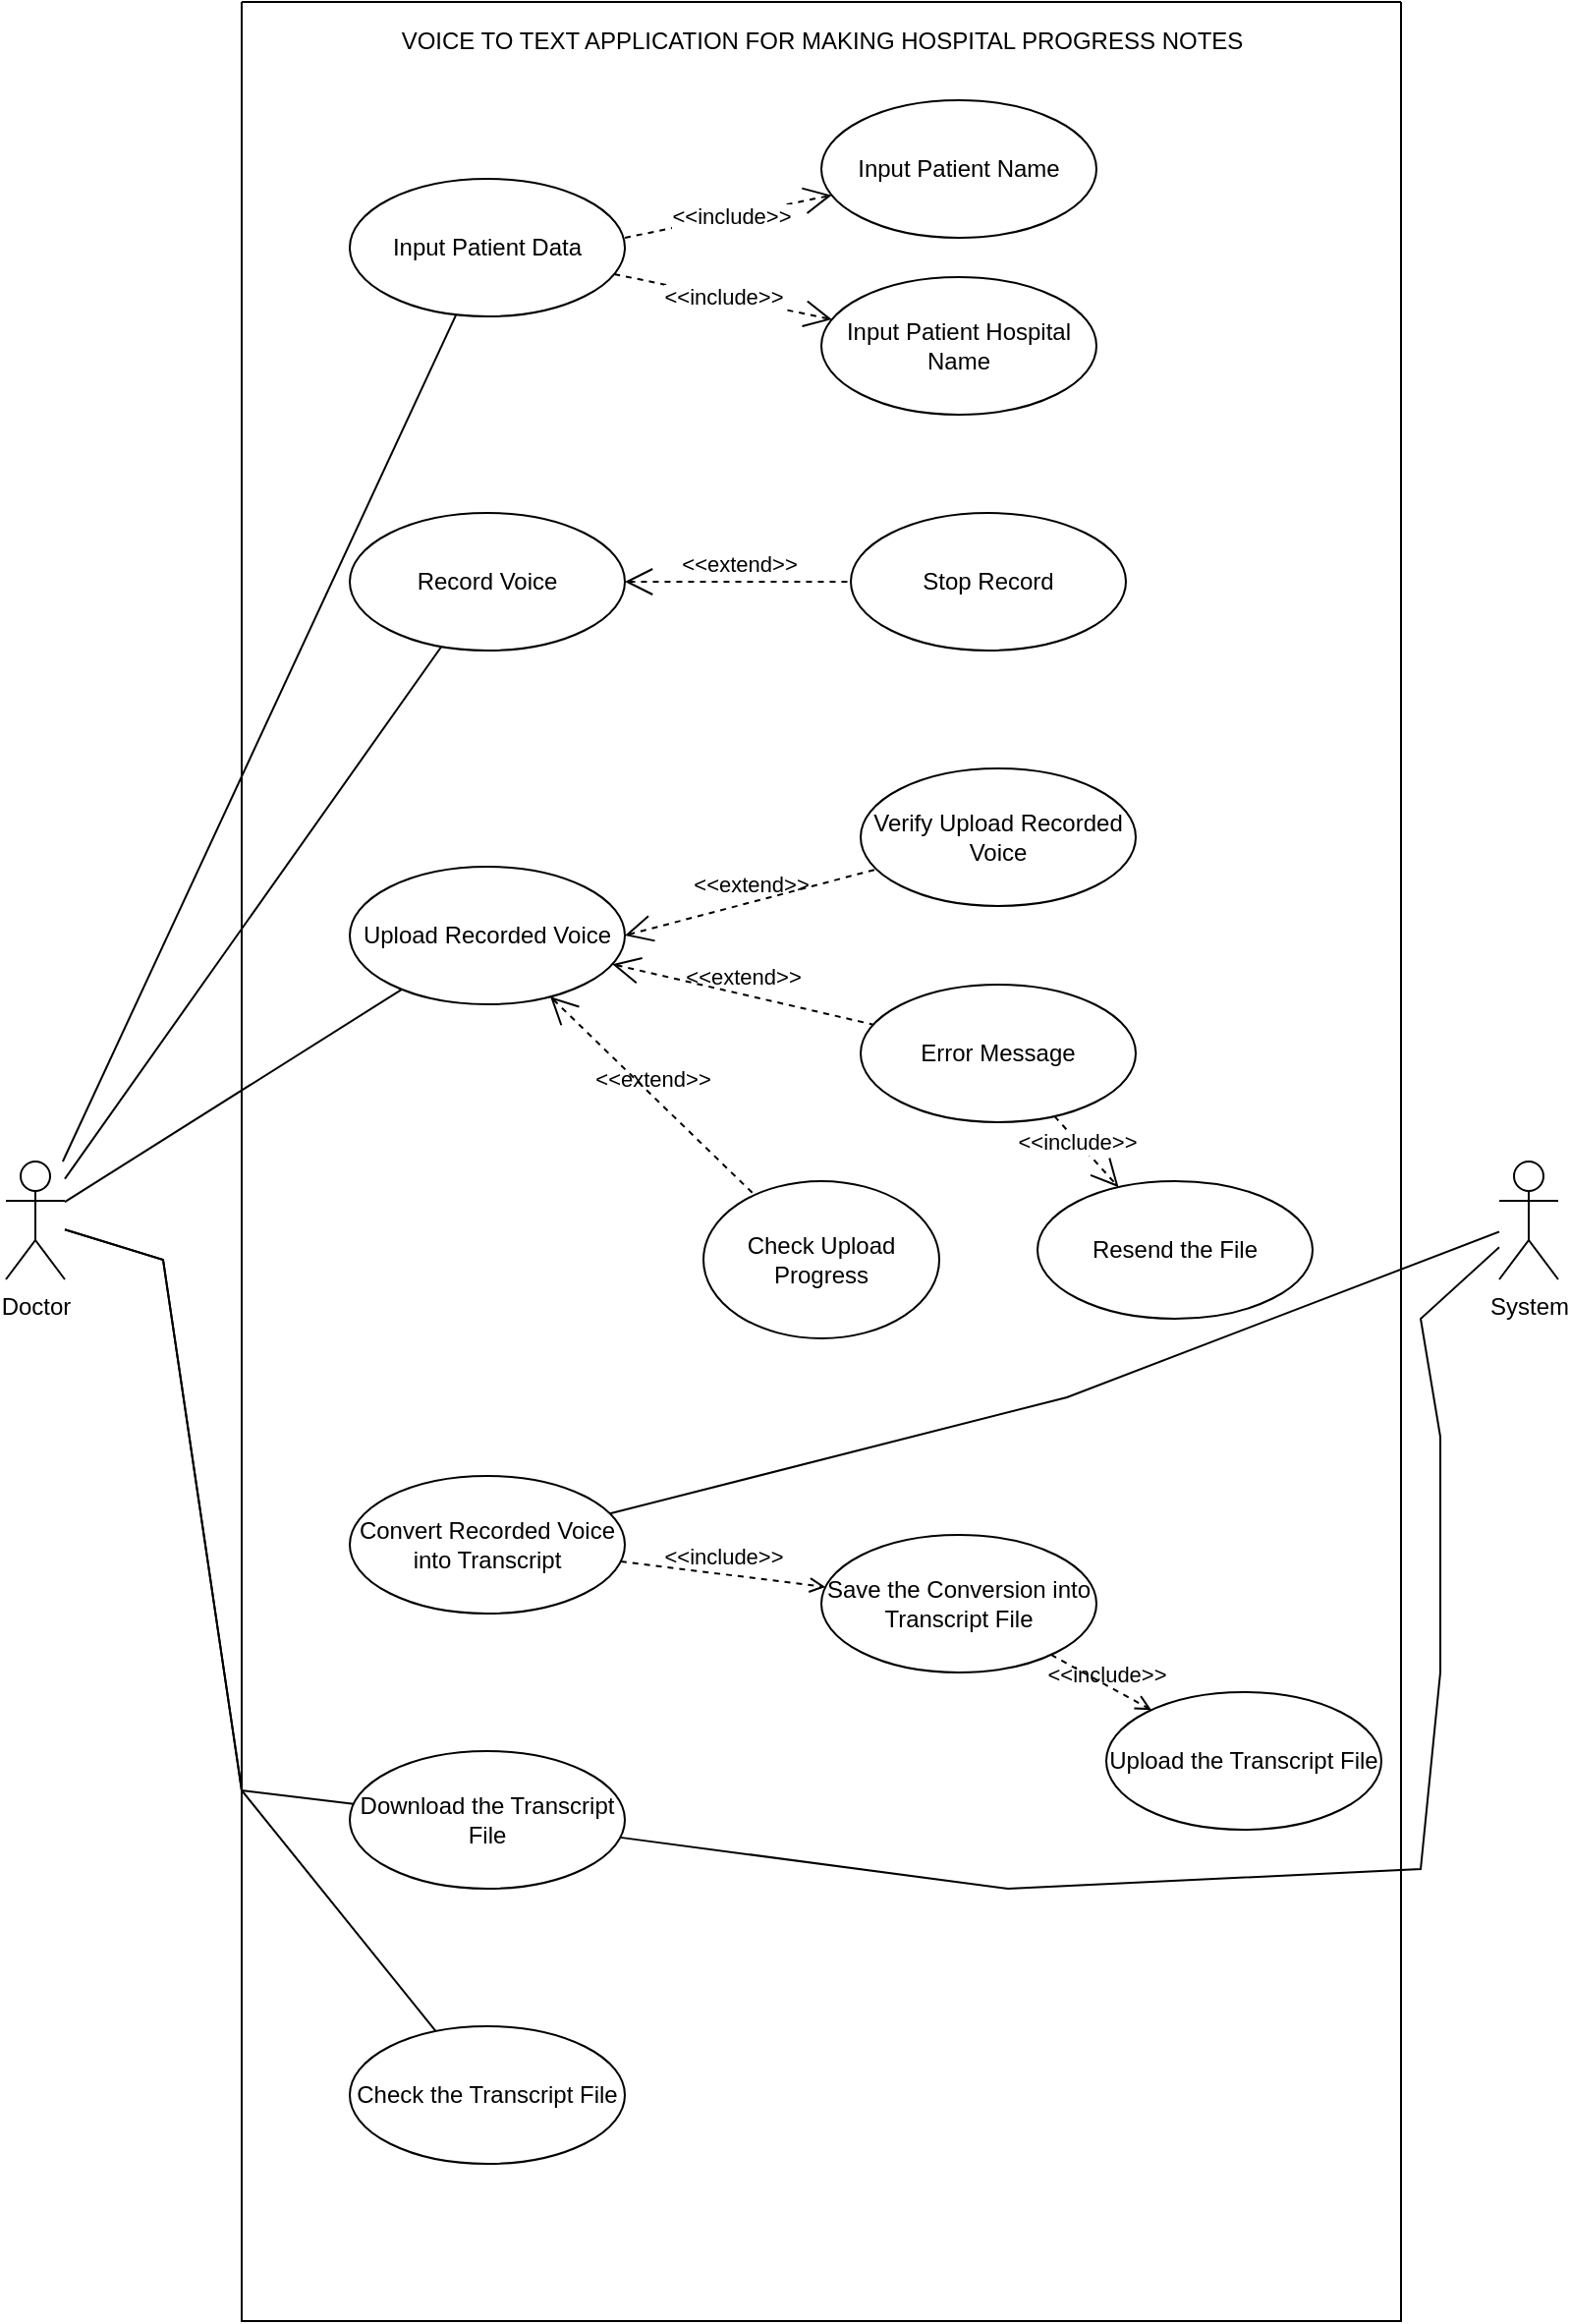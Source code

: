 <mxfile version="19.0.0" type="github">
  <diagram id="FMXjQB1aIxB4md0HR3l6" name="Page-1">
    <mxGraphModel dx="702" dy="761" grid="1" gridSize="10" guides="1" tooltips="1" connect="1" arrows="1" fold="1" page="1" pageScale="1" pageWidth="850" pageHeight="1100" math="0" shadow="0">
      <root>
        <mxCell id="0" />
        <mxCell id="1" parent="0" />
        <mxCell id="12ZCaDhA3wb4f9CBfFdF-1" value="" style="swimlane;startSize=0;" parent="1" vertex="1">
          <mxGeometry x="130" y="70" width="590" height="1180" as="geometry" />
        </mxCell>
        <mxCell id="kOYGMovy5z7fQG_Vj6xM-1" value="VOICE TO TEXT APPLICATION FOR MAKING HOSPITAL PROGRESS NOTES" style="text;html=1;align=center;verticalAlign=middle;resizable=0;points=[];autosize=1;strokeColor=none;fillColor=none;" vertex="1" parent="12ZCaDhA3wb4f9CBfFdF-1">
          <mxGeometry x="75" y="10" width="440" height="20" as="geometry" />
        </mxCell>
        <mxCell id="kOYGMovy5z7fQG_Vj6xM-4" value="&lt;span style=&quot;&quot;&gt;Record Voice&lt;/span&gt;" style="ellipse;whiteSpace=wrap;html=1;" vertex="1" parent="12ZCaDhA3wb4f9CBfFdF-1">
          <mxGeometry x="55" y="260" width="140" height="70" as="geometry" />
        </mxCell>
        <mxCell id="kOYGMovy5z7fQG_Vj6xM-5" value="Input Patient Data" style="ellipse;whiteSpace=wrap;html=1;" vertex="1" parent="12ZCaDhA3wb4f9CBfFdF-1">
          <mxGeometry x="55" y="90" width="140" height="70" as="geometry" />
        </mxCell>
        <mxCell id="kOYGMovy5z7fQG_Vj6xM-6" value="Input Patient Name" style="ellipse;whiteSpace=wrap;html=1;" vertex="1" parent="12ZCaDhA3wb4f9CBfFdF-1">
          <mxGeometry x="295" y="50" width="140" height="70" as="geometry" />
        </mxCell>
        <mxCell id="kOYGMovy5z7fQG_Vj6xM-7" value="Input Patient Hospital Name" style="ellipse;whiteSpace=wrap;html=1;" vertex="1" parent="12ZCaDhA3wb4f9CBfFdF-1">
          <mxGeometry x="295" y="140" width="140" height="70" as="geometry" />
        </mxCell>
        <mxCell id="kOYGMovy5z7fQG_Vj6xM-11" value="&amp;lt;&amp;lt;include&amp;gt;&amp;gt;" style="endArrow=open;endSize=12;dashed=1;html=1;rounded=0;" edge="1" parent="12ZCaDhA3wb4f9CBfFdF-1" target="kOYGMovy5z7fQG_Vj6xM-6">
          <mxGeometry x="0.034" width="160" relative="1" as="geometry">
            <mxPoint x="195" y="120" as="sourcePoint" />
            <mxPoint x="355" y="120" as="targetPoint" />
            <mxPoint as="offset" />
          </mxGeometry>
        </mxCell>
        <mxCell id="kOYGMovy5z7fQG_Vj6xM-12" value="&amp;lt;&amp;lt;include&amp;gt;&amp;gt;" style="endArrow=open;endSize=12;dashed=1;html=1;rounded=0;" edge="1" parent="12ZCaDhA3wb4f9CBfFdF-1" source="kOYGMovy5z7fQG_Vj6xM-5" target="kOYGMovy5z7fQG_Vj6xM-7">
          <mxGeometry x="-0.001" width="160" relative="1" as="geometry">
            <mxPoint x="205" y="140" as="sourcePoint" />
            <mxPoint x="365" y="140" as="targetPoint" />
            <mxPoint as="offset" />
          </mxGeometry>
        </mxCell>
        <mxCell id="kOYGMovy5z7fQG_Vj6xM-13" value="Upload Recorded Voice" style="ellipse;whiteSpace=wrap;html=1;" vertex="1" parent="12ZCaDhA3wb4f9CBfFdF-1">
          <mxGeometry x="55" y="440" width="140" height="70" as="geometry" />
        </mxCell>
        <mxCell id="kOYGMovy5z7fQG_Vj6xM-14" value="Verify Upload Recorded Voice" style="ellipse;whiteSpace=wrap;html=1;" vertex="1" parent="12ZCaDhA3wb4f9CBfFdF-1">
          <mxGeometry x="315" y="390" width="140" height="70" as="geometry" />
        </mxCell>
        <mxCell id="kOYGMovy5z7fQG_Vj6xM-15" value="Error Message" style="ellipse;whiteSpace=wrap;html=1;" vertex="1" parent="12ZCaDhA3wb4f9CBfFdF-1">
          <mxGeometry x="315" y="500" width="140" height="70" as="geometry" />
        </mxCell>
        <mxCell id="kOYGMovy5z7fQG_Vj6xM-16" value="Resend the File" style="ellipse;whiteSpace=wrap;html=1;" vertex="1" parent="12ZCaDhA3wb4f9CBfFdF-1">
          <mxGeometry x="405" y="600" width="140" height="70" as="geometry" />
        </mxCell>
        <mxCell id="kOYGMovy5z7fQG_Vj6xM-17" value="&amp;lt;&amp;lt;include&amp;gt;&amp;gt;" style="endArrow=open;endSize=12;dashed=1;html=1;rounded=0;" edge="1" parent="12ZCaDhA3wb4f9CBfFdF-1" source="kOYGMovy5z7fQG_Vj6xM-15" target="kOYGMovy5z7fQG_Vj6xM-16">
          <mxGeometry x="-0.289" width="160" relative="1" as="geometry">
            <mxPoint x="415" y="550" as="sourcePoint" />
            <mxPoint x="575" y="550" as="targetPoint" />
            <mxPoint as="offset" />
          </mxGeometry>
        </mxCell>
        <mxCell id="kOYGMovy5z7fQG_Vj6xM-18" value="&amp;lt;&amp;lt;extend&amp;gt;&amp;gt;" style="edgeStyle=none;html=1;startArrow=open;endArrow=none;startSize=12;verticalAlign=bottom;dashed=1;labelBackgroundColor=none;rounded=0;exitX=1;exitY=0.5;exitDx=0;exitDy=0;" edge="1" parent="12ZCaDhA3wb4f9CBfFdF-1" source="kOYGMovy5z7fQG_Vj6xM-13" target="kOYGMovy5z7fQG_Vj6xM-14">
          <mxGeometry width="160" relative="1" as="geometry">
            <mxPoint x="290" y="370" as="sourcePoint" />
            <mxPoint x="450" y="370" as="targetPoint" />
          </mxGeometry>
        </mxCell>
        <mxCell id="kOYGMovy5z7fQG_Vj6xM-19" value="&amp;lt;&amp;lt;extend&amp;gt;&amp;gt;" style="edgeStyle=none;html=1;startArrow=open;endArrow=none;startSize=12;verticalAlign=bottom;dashed=1;labelBackgroundColor=none;rounded=0;" edge="1" parent="12ZCaDhA3wb4f9CBfFdF-1" source="kOYGMovy5z7fQG_Vj6xM-13" target="kOYGMovy5z7fQG_Vj6xM-15">
          <mxGeometry width="160" relative="1" as="geometry">
            <mxPoint x="290" y="370" as="sourcePoint" />
            <mxPoint x="450" y="370" as="targetPoint" />
          </mxGeometry>
        </mxCell>
        <mxCell id="kOYGMovy5z7fQG_Vj6xM-20" value="Stop Record" style="ellipse;whiteSpace=wrap;html=1;" vertex="1" parent="12ZCaDhA3wb4f9CBfFdF-1">
          <mxGeometry x="310" y="260" width="140" height="70" as="geometry" />
        </mxCell>
        <mxCell id="kOYGMovy5z7fQG_Vj6xM-21" value="&amp;lt;&amp;lt;extend&amp;gt;&amp;gt;" style="edgeStyle=none;html=1;startArrow=open;endArrow=none;startSize=12;verticalAlign=bottom;dashed=1;labelBackgroundColor=none;rounded=0;" edge="1" parent="12ZCaDhA3wb4f9CBfFdF-1" source="kOYGMovy5z7fQG_Vj6xM-4" target="kOYGMovy5z7fQG_Vj6xM-20">
          <mxGeometry width="160" relative="1" as="geometry">
            <mxPoint x="190" y="300" as="sourcePoint" />
            <mxPoint x="350" y="300" as="targetPoint" />
          </mxGeometry>
        </mxCell>
        <mxCell id="kOYGMovy5z7fQG_Vj6xM-26" value="Convert Recorded Voice into Transcript" style="ellipse;whiteSpace=wrap;html=1;" vertex="1" parent="12ZCaDhA3wb4f9CBfFdF-1">
          <mxGeometry x="55" y="750" width="140" height="70" as="geometry" />
        </mxCell>
        <mxCell id="kOYGMovy5z7fQG_Vj6xM-28" value="Check Upload Progress" style="ellipse;whiteSpace=wrap;html=1;" vertex="1" parent="12ZCaDhA3wb4f9CBfFdF-1">
          <mxGeometry x="235" y="600" width="120" height="80" as="geometry" />
        </mxCell>
        <mxCell id="kOYGMovy5z7fQG_Vj6xM-29" value="&amp;lt;&amp;lt;extend&amp;gt;&amp;gt;" style="edgeStyle=none;html=1;startArrow=open;endArrow=none;startSize=12;verticalAlign=bottom;dashed=1;labelBackgroundColor=none;rounded=0;" edge="1" parent="12ZCaDhA3wb4f9CBfFdF-1" source="kOYGMovy5z7fQG_Vj6xM-13" target="kOYGMovy5z7fQG_Vj6xM-28">
          <mxGeometry width="160" relative="1" as="geometry">
            <mxPoint x="90" y="620" as="sourcePoint" />
            <mxPoint x="250" y="620" as="targetPoint" />
          </mxGeometry>
        </mxCell>
        <mxCell id="kOYGMovy5z7fQG_Vj6xM-30" value="Save the Conversion into Transcript File" style="ellipse;whiteSpace=wrap;html=1;" vertex="1" parent="12ZCaDhA3wb4f9CBfFdF-1">
          <mxGeometry x="295" y="780" width="140" height="70" as="geometry" />
        </mxCell>
        <mxCell id="kOYGMovy5z7fQG_Vj6xM-31" value="&amp;lt;&amp;lt;include&amp;gt;&amp;gt;" style="edgeStyle=none;html=1;endArrow=open;verticalAlign=bottom;dashed=1;labelBackgroundColor=none;rounded=0;" edge="1" parent="12ZCaDhA3wb4f9CBfFdF-1" source="kOYGMovy5z7fQG_Vj6xM-26" target="kOYGMovy5z7fQG_Vj6xM-30">
          <mxGeometry width="160" relative="1" as="geometry">
            <mxPoint x="190" y="840" as="sourcePoint" />
            <mxPoint x="350" y="840" as="targetPoint" />
          </mxGeometry>
        </mxCell>
        <mxCell id="kOYGMovy5z7fQG_Vj6xM-32" value="Upload the Transcript File" style="ellipse;whiteSpace=wrap;html=1;" vertex="1" parent="12ZCaDhA3wb4f9CBfFdF-1">
          <mxGeometry x="440" y="860" width="140" height="70" as="geometry" />
        </mxCell>
        <mxCell id="kOYGMovy5z7fQG_Vj6xM-33" value="&amp;lt;&amp;lt;include&amp;gt;&amp;gt;" style="edgeStyle=none;html=1;endArrow=open;verticalAlign=bottom;dashed=1;labelBackgroundColor=none;rounded=0;" edge="1" parent="12ZCaDhA3wb4f9CBfFdF-1" source="kOYGMovy5z7fQG_Vj6xM-30" target="kOYGMovy5z7fQG_Vj6xM-32">
          <mxGeometry x="0.16" y="-3" width="160" relative="1" as="geometry">
            <mxPoint x="280" y="920" as="sourcePoint" />
            <mxPoint x="440" y="920" as="targetPoint" />
            <mxPoint as="offset" />
          </mxGeometry>
        </mxCell>
        <mxCell id="kOYGMovy5z7fQG_Vj6xM-36" value="Download the Transcript File" style="ellipse;whiteSpace=wrap;html=1;" vertex="1" parent="12ZCaDhA3wb4f9CBfFdF-1">
          <mxGeometry x="55" y="890" width="140" height="70" as="geometry" />
        </mxCell>
        <mxCell id="kOYGMovy5z7fQG_Vj6xM-34" value="Check the Transcript File" style="ellipse;whiteSpace=wrap;html=1;" vertex="1" parent="12ZCaDhA3wb4f9CBfFdF-1">
          <mxGeometry x="55" y="1030" width="140" height="70" as="geometry" />
        </mxCell>
        <mxCell id="kOYGMovy5z7fQG_Vj6xM-2" value="Doctor" style="shape=umlActor;verticalLabelPosition=bottom;verticalAlign=top;html=1;" vertex="1" parent="1">
          <mxGeometry x="10" y="660" width="30" height="60" as="geometry" />
        </mxCell>
        <mxCell id="kOYGMovy5z7fQG_Vj6xM-22" value="" style="edgeStyle=none;html=1;endArrow=none;verticalAlign=bottom;rounded=0;" edge="1" parent="1" source="kOYGMovy5z7fQG_Vj6xM-2" target="kOYGMovy5z7fQG_Vj6xM-5">
          <mxGeometry width="160" relative="1" as="geometry">
            <mxPoint x="20" y="250" as="sourcePoint" />
            <mxPoint x="180" y="250" as="targetPoint" />
          </mxGeometry>
        </mxCell>
        <mxCell id="kOYGMovy5z7fQG_Vj6xM-23" value="" style="edgeStyle=none;html=1;endArrow=none;verticalAlign=bottom;rounded=0;" edge="1" parent="1" source="kOYGMovy5z7fQG_Vj6xM-2" target="kOYGMovy5z7fQG_Vj6xM-4">
          <mxGeometry width="160" relative="1" as="geometry">
            <mxPoint x="90" y="420" as="sourcePoint" />
            <mxPoint x="250" y="420" as="targetPoint" />
          </mxGeometry>
        </mxCell>
        <mxCell id="kOYGMovy5z7fQG_Vj6xM-24" value="" style="edgeStyle=none;html=1;endArrow=none;verticalAlign=bottom;rounded=0;" edge="1" parent="1" source="kOYGMovy5z7fQG_Vj6xM-2" target="kOYGMovy5z7fQG_Vj6xM-13">
          <mxGeometry width="160" relative="1" as="geometry">
            <mxPoint x="80" y="500" as="sourcePoint" />
            <mxPoint x="240" y="500" as="targetPoint" />
          </mxGeometry>
        </mxCell>
        <mxCell id="kOYGMovy5z7fQG_Vj6xM-25" value="System" style="shape=umlActor;html=1;verticalLabelPosition=bottom;verticalAlign=top;align=center;" vertex="1" parent="1">
          <mxGeometry x="770" y="660" width="30" height="60" as="geometry" />
        </mxCell>
        <mxCell id="kOYGMovy5z7fQG_Vj6xM-27" value="" style="edgeStyle=none;html=1;endArrow=none;verticalAlign=bottom;rounded=0;" edge="1" parent="1" source="kOYGMovy5z7fQG_Vj6xM-25" target="kOYGMovy5z7fQG_Vj6xM-26">
          <mxGeometry width="160" relative="1" as="geometry">
            <mxPoint x="740" y="500" as="sourcePoint" />
            <mxPoint x="900" y="500" as="targetPoint" />
            <Array as="points">
              <mxPoint x="550" y="780" />
            </Array>
          </mxGeometry>
        </mxCell>
        <mxCell id="kOYGMovy5z7fQG_Vj6xM-35" value="" style="edgeStyle=none;html=1;endArrow=none;verticalAlign=bottom;rounded=0;" edge="1" parent="1" source="kOYGMovy5z7fQG_Vj6xM-2" target="kOYGMovy5z7fQG_Vj6xM-34">
          <mxGeometry width="160" relative="1" as="geometry">
            <mxPoint x="40" y="420" as="sourcePoint" />
            <mxPoint x="190" y="610" as="targetPoint" />
            <Array as="points">
              <mxPoint x="90" y="710" />
              <mxPoint x="130" y="980" />
            </Array>
          </mxGeometry>
        </mxCell>
        <mxCell id="kOYGMovy5z7fQG_Vj6xM-37" value="" style="edgeStyle=none;html=1;endArrow=none;verticalAlign=bottom;rounded=0;" edge="1" parent="1" source="kOYGMovy5z7fQG_Vj6xM-25" target="kOYGMovy5z7fQG_Vj6xM-36">
          <mxGeometry width="160" relative="1" as="geometry">
            <mxPoint x="800" y="800" as="sourcePoint" />
            <mxPoint x="860" y="840" as="targetPoint" />
            <Array as="points">
              <mxPoint x="730" y="740" />
              <mxPoint x="740" y="800" />
              <mxPoint x="740" y="920" />
              <mxPoint x="730" y="1020" />
              <mxPoint x="520" y="1030" />
            </Array>
          </mxGeometry>
        </mxCell>
        <mxCell id="kOYGMovy5z7fQG_Vj6xM-38" value="" style="edgeStyle=none;html=1;endArrow=none;verticalAlign=bottom;rounded=0;" edge="1" parent="1" source="kOYGMovy5z7fQG_Vj6xM-2" target="kOYGMovy5z7fQG_Vj6xM-36">
          <mxGeometry width="160" relative="1" as="geometry">
            <mxPoint x="40" y="420" as="sourcePoint" />
            <mxPoint x="260" y="680" as="targetPoint" />
            <Array as="points">
              <mxPoint x="90" y="710" />
              <mxPoint x="130" y="980" />
            </Array>
          </mxGeometry>
        </mxCell>
      </root>
    </mxGraphModel>
  </diagram>
</mxfile>
